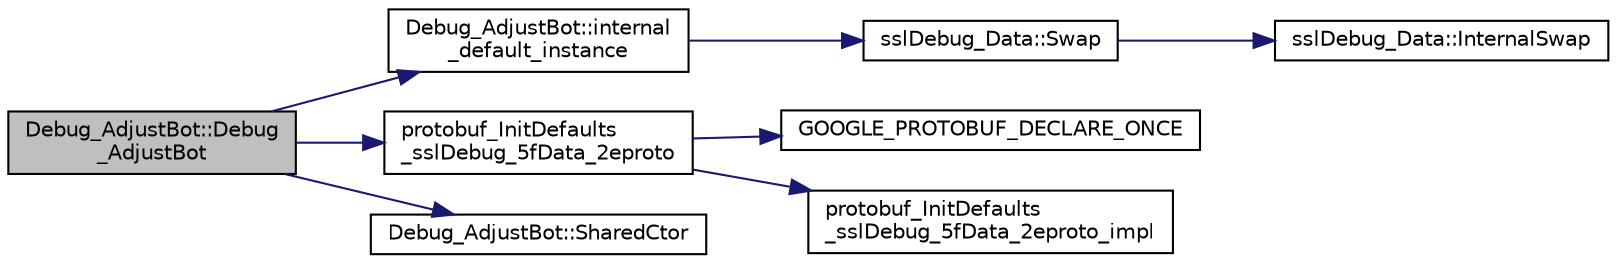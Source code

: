 digraph "Debug_AdjustBot::Debug_AdjustBot"
{
 // INTERACTIVE_SVG=YES
  edge [fontname="Helvetica",fontsize="10",labelfontname="Helvetica",labelfontsize="10"];
  node [fontname="Helvetica",fontsize="10",shape=record];
  rankdir="LR";
  Node1 [label="Debug_AdjustBot::Debug\l_AdjustBot",height=0.2,width=0.4,color="black", fillcolor="grey75", style="filled", fontcolor="black"];
  Node1 -> Node2 [color="midnightblue",fontsize="10",style="solid",fontname="Helvetica"];
  Node2 [label="Debug_AdjustBot::internal\l_default_instance",height=0.2,width=0.4,color="black", fillcolor="white", style="filled",URL="$de/dd5/class_debug___adjust_bot.html#a2edc3b7dd434c550b2fceb428f1bddf2"];
  Node2 -> Node3 [color="midnightblue",fontsize="10",style="solid",fontname="Helvetica"];
  Node3 [label="sslDebug_Data::Swap",height=0.2,width=0.4,color="black", fillcolor="white", style="filled",URL="$d4/d17/classssl_debug___data.html#af803d7f7fe7f09ef001308777613478e"];
  Node3 -> Node4 [color="midnightblue",fontsize="10",style="solid",fontname="Helvetica"];
  Node4 [label="sslDebug_Data::InternalSwap",height=0.2,width=0.4,color="black", fillcolor="white", style="filled",URL="$d4/d17/classssl_debug___data.html#aaa637191c2ab15c4b8bfe78c6f9b098a"];
  Node1 -> Node5 [color="midnightblue",fontsize="10",style="solid",fontname="Helvetica"];
  Node5 [label="protobuf_InitDefaults\l_sslDebug_5fData_2eproto",height=0.2,width=0.4,color="black", fillcolor="white", style="filled",URL="$de/d3d/ssl_debug___data_8pb_8cc.html#a0070070cfa76c070921a3fc2bc7c388b"];
  Node5 -> Node6 [color="midnightblue",fontsize="10",style="solid",fontname="Helvetica"];
  Node6 [label="GOOGLE_PROTOBUF_DECLARE_ONCE",height=0.2,width=0.4,color="black", fillcolor="white", style="filled",URL="$de/d3d/ssl_debug___data_8pb_8cc.html#adf2e32c6ade40588a9ca6241ec879775"];
  Node5 -> Node7 [color="midnightblue",fontsize="10",style="solid",fontname="Helvetica"];
  Node7 [label="protobuf_InitDefaults\l_sslDebug_5fData_2eproto_impl",height=0.2,width=0.4,color="black", fillcolor="white", style="filled",URL="$de/d3d/ssl_debug___data_8pb_8cc.html#a68c73c3d75dda6d2390f18d60cbb202a"];
  Node1 -> Node8 [color="midnightblue",fontsize="10",style="solid",fontname="Helvetica"];
  Node8 [label="Debug_AdjustBot::SharedCtor",height=0.2,width=0.4,color="black", fillcolor="white", style="filled",URL="$de/dd5/class_debug___adjust_bot.html#ae4106165a5f910d3a01608aeae570696"];
}
